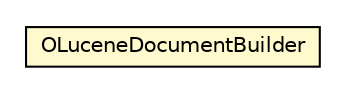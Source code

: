 #!/usr/local/bin/dot
#
# Class diagram 
# Generated by UMLGraph version R5_6-24-gf6e263 (http://www.umlgraph.org/)
#

digraph G {
	edge [fontname="Helvetica",fontsize=10,labelfontname="Helvetica",labelfontsize=10];
	node [fontname="Helvetica",fontsize=10,shape=plaintext];
	nodesep=0.25;
	ranksep=0.5;
	// com.orientechnologies.lucene.builder.OLuceneDocumentBuilder
	c2379593 [label=<<table title="com.orientechnologies.lucene.builder.OLuceneDocumentBuilder" border="0" cellborder="1" cellspacing="0" cellpadding="2" port="p" bgcolor="lemonChiffon" href="./OLuceneDocumentBuilder.html">
		<tr><td><table border="0" cellspacing="0" cellpadding="1">
<tr><td align="center" balign="center"> OLuceneDocumentBuilder </td></tr>
		</table></td></tr>
		</table>>, URL="./OLuceneDocumentBuilder.html", fontname="Helvetica", fontcolor="black", fontsize=10.0];
}

